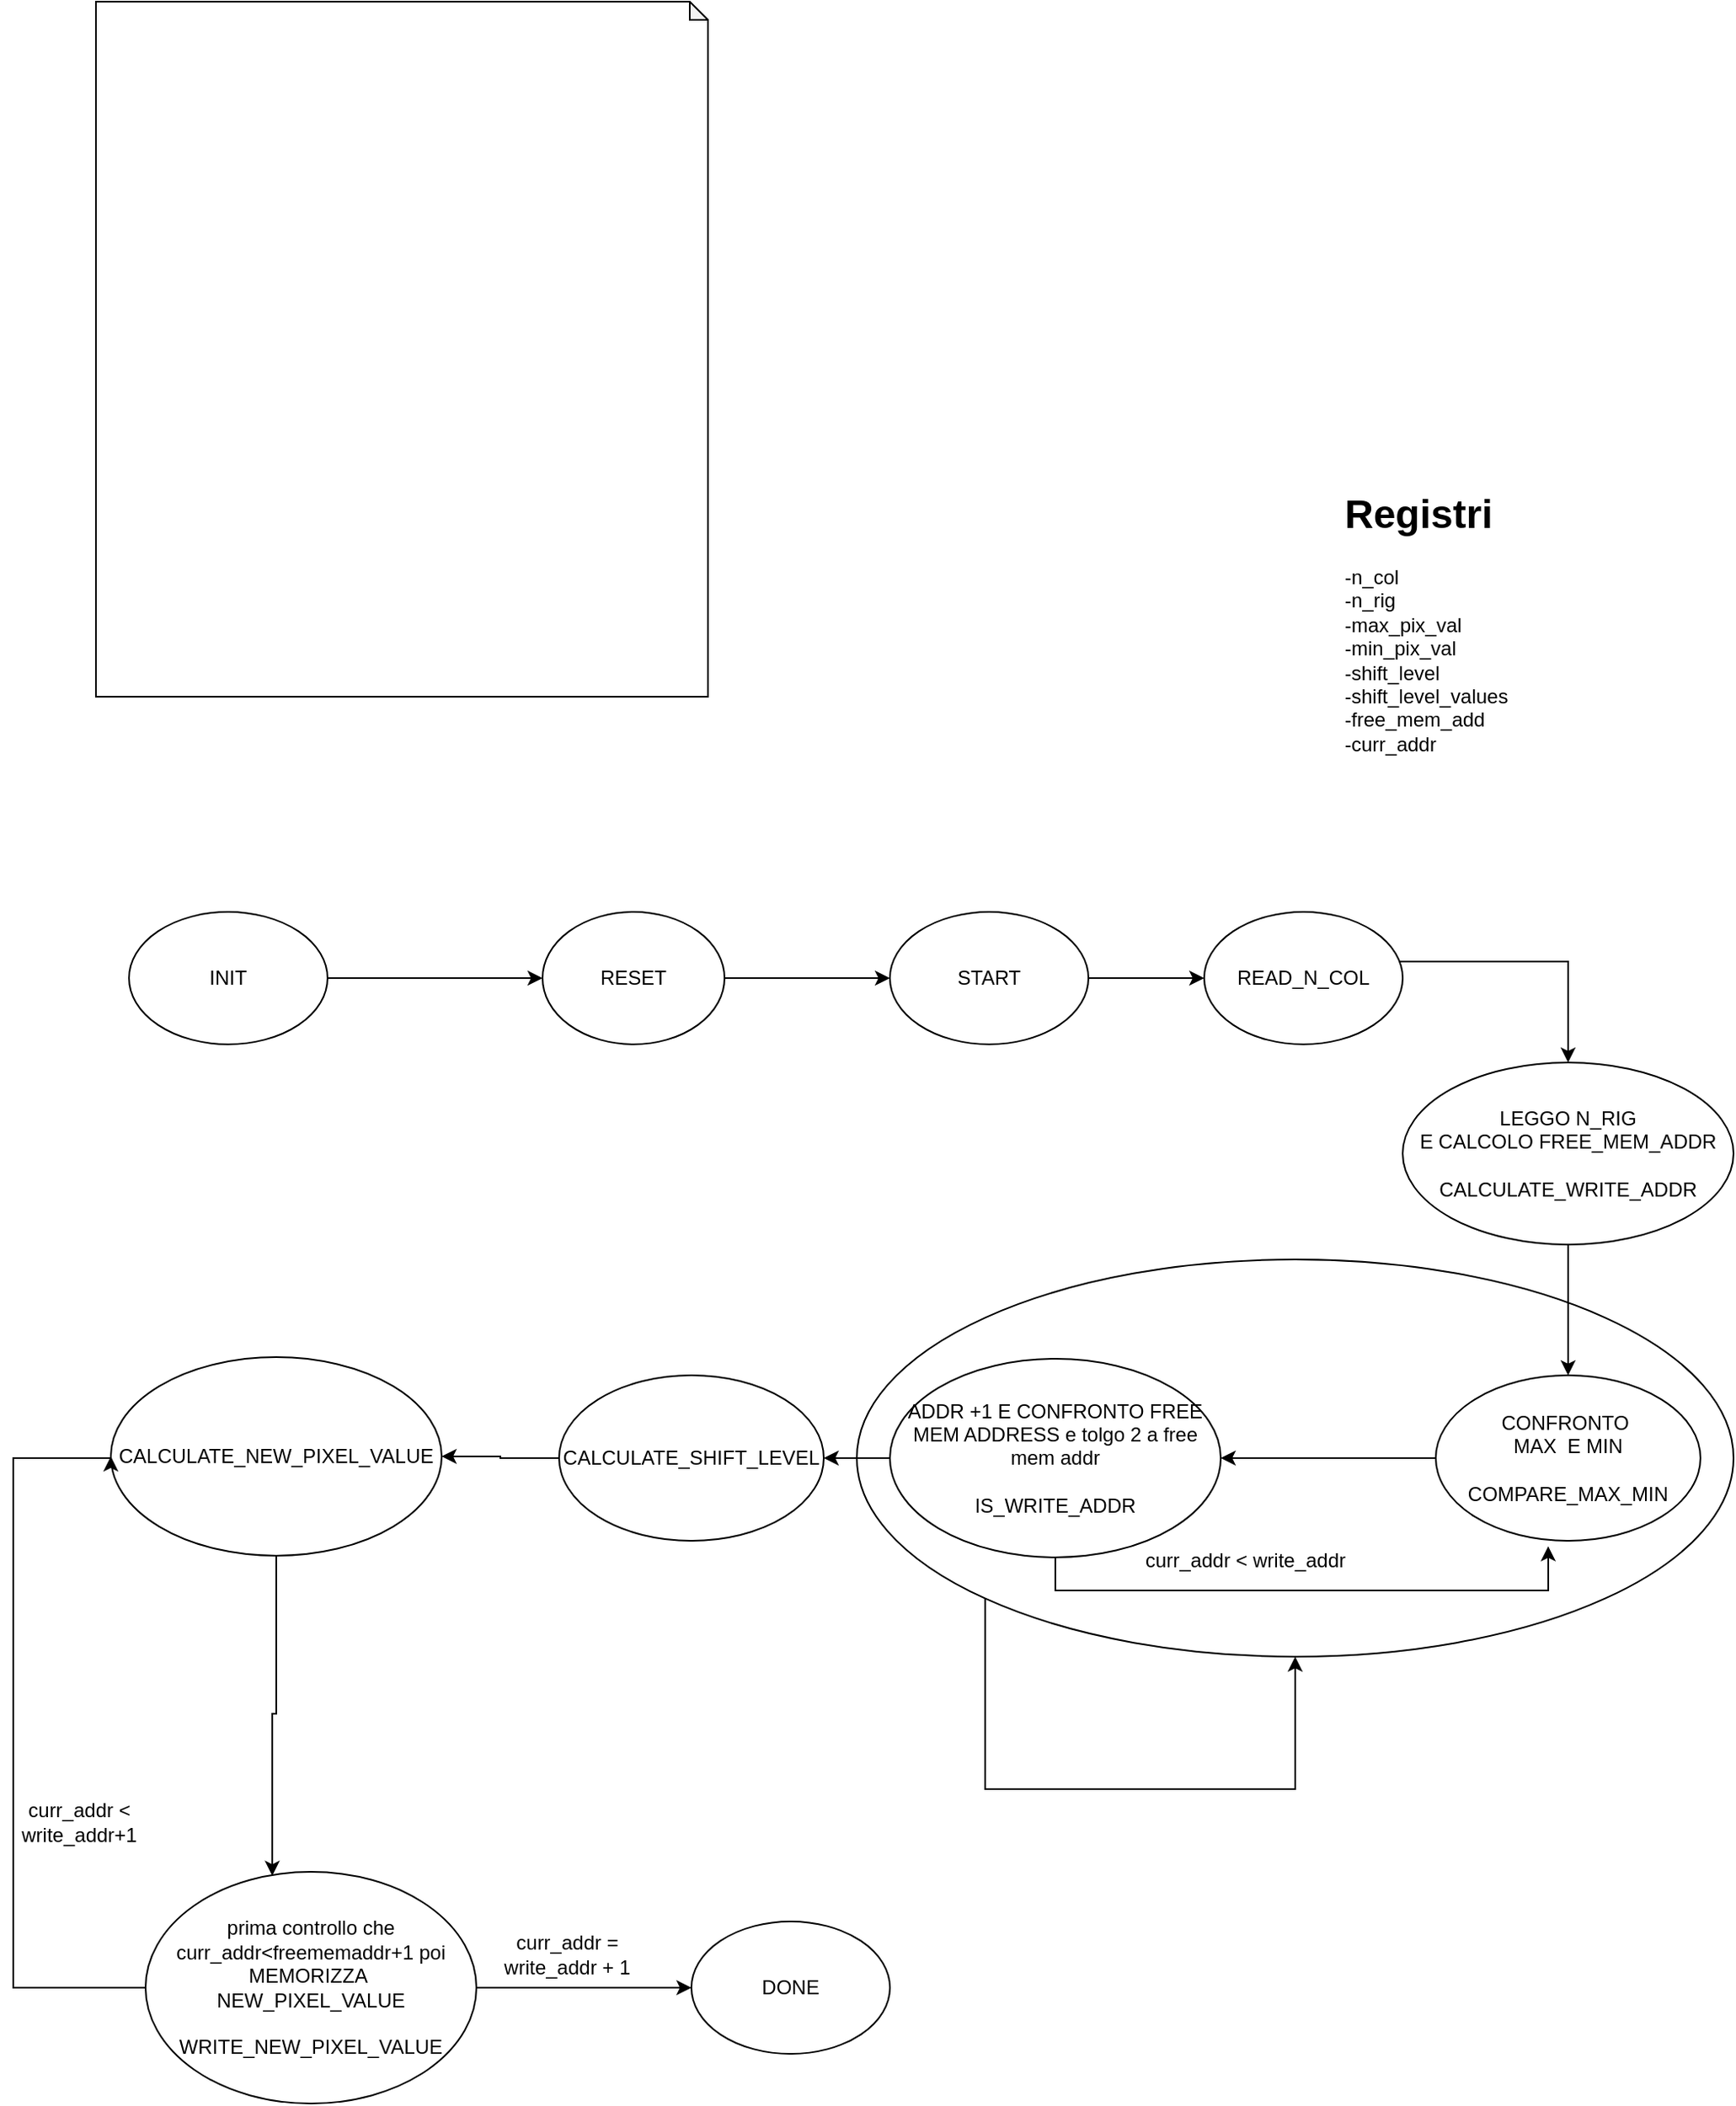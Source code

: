 <mxfile version="14.5.1" type="device"><diagram name="Page-1" id="58cdce13-f638-feb5-8d6f-7d28b1aa9fa0"><mxGraphModel dx="1209" dy="1525" grid="1" gridSize="10" guides="1" tooltips="1" connect="1" arrows="1" fold="1" page="1" pageScale="1" pageWidth="1100" pageHeight="850" background="#ffffff" math="0" shadow="0"><root><mxCell id="0"/><mxCell id="1" parent="0"/><mxCell id="m_Ugl4QIBa-X26NEj-z8-23" value="" style="ellipse;whiteSpace=wrap;html=1;" vertex="1" parent="1"><mxGeometry x="540" y="340" width="530" height="240" as="geometry"/></mxCell><mxCell id="YUHaI7SYfEG0c8330EFQ-5" style="edgeStyle=orthogonalEdgeStyle;rounded=0;orthogonalLoop=1;jettySize=auto;html=1;entryX=0;entryY=0.5;entryDx=0;entryDy=0;" parent="1" source="YUHaI7SYfEG0c8330EFQ-1" target="YUHaI7SYfEG0c8330EFQ-4" edge="1"><mxGeometry relative="1" as="geometry"/></mxCell><mxCell id="YUHaI7SYfEG0c8330EFQ-1" value="INIT" style="ellipse;whiteSpace=wrap;html=1;" parent="1" vertex="1"><mxGeometry x="100" y="130" width="120" height="80" as="geometry"/></mxCell><mxCell id="YUHaI7SYfEG0c8330EFQ-2" value="&lt;h1&gt;&lt;span&gt;Registri&lt;/span&gt;&lt;/h1&gt;&lt;div&gt;&lt;span style=&quot;font-size: 12px ; font-weight: 400&quot;&gt;-n_col&lt;/span&gt;&lt;/div&gt;&lt;div&gt;&lt;span style=&quot;font-size: 12px ; font-weight: 400&quot;&gt;-n_rig&lt;/span&gt;&lt;/div&gt;&lt;div&gt;&lt;span style=&quot;font-size: 12px ; font-weight: 400&quot;&gt;-max_pix_val&lt;/span&gt;&lt;/div&gt;&lt;div&gt;&lt;span style=&quot;font-size: 12px ; font-weight: 400&quot;&gt;-min_pix_val&lt;/span&gt;&lt;/div&gt;&lt;div&gt;&lt;span style=&quot;font-size: 12px ; font-weight: 400&quot;&gt;-shift_level&lt;/span&gt;&lt;/div&gt;&lt;div&gt;&lt;span style=&quot;font-size: 12px ; font-weight: 400&quot;&gt;-shift_level_values&lt;/span&gt;&lt;/div&gt;&lt;div&gt;&lt;span style=&quot;font-size: 12px ; font-weight: 400&quot;&gt;-free_mem_add&lt;/span&gt;&lt;/div&gt;&lt;div&gt;&lt;span style=&quot;font-size: 12px ; font-weight: 400&quot;&gt;-curr_addr&lt;/span&gt;&lt;/div&gt;" style="text;html=1;strokeColor=none;fillColor=none;spacing=5;spacingTop=-20;whiteSpace=wrap;overflow=hidden;rounded=0;" parent="1" vertex="1"><mxGeometry x="830" y="-130" width="170" height="180" as="geometry"/></mxCell><mxCell id="YUHaI7SYfEG0c8330EFQ-7" style="edgeStyle=orthogonalEdgeStyle;rounded=0;orthogonalLoop=1;jettySize=auto;html=1;" parent="1" source="YUHaI7SYfEG0c8330EFQ-4" target="YUHaI7SYfEG0c8330EFQ-6" edge="1"><mxGeometry relative="1" as="geometry"/></mxCell><mxCell id="YUHaI7SYfEG0c8330EFQ-4" value="RESET" style="ellipse;whiteSpace=wrap;html=1;" parent="1" vertex="1"><mxGeometry x="350" y="130" width="110" height="80" as="geometry"/></mxCell><mxCell id="YUHaI7SYfEG0c8330EFQ-9" style="edgeStyle=orthogonalEdgeStyle;rounded=0;orthogonalLoop=1;jettySize=auto;html=1;entryX=0;entryY=0.5;entryDx=0;entryDy=0;" parent="1" source="YUHaI7SYfEG0c8330EFQ-6" target="YUHaI7SYfEG0c8330EFQ-8" edge="1"><mxGeometry relative="1" as="geometry"/></mxCell><mxCell id="YUHaI7SYfEG0c8330EFQ-6" value="START" style="ellipse;whiteSpace=wrap;html=1;" parent="1" vertex="1"><mxGeometry x="560" y="130" width="120" height="80" as="geometry"/></mxCell><mxCell id="YUHaI7SYfEG0c8330EFQ-11" style="edgeStyle=orthogonalEdgeStyle;rounded=0;orthogonalLoop=1;jettySize=auto;html=1;entryX=0.5;entryY=0;entryDx=0;entryDy=0;" parent="1" source="YUHaI7SYfEG0c8330EFQ-8" target="YUHaI7SYfEG0c8330EFQ-10" edge="1"><mxGeometry relative="1" as="geometry"><Array as="points"><mxPoint x="970" y="160"/></Array></mxGeometry></mxCell><mxCell id="YUHaI7SYfEG0c8330EFQ-8" value="READ_N_COL" style="ellipse;whiteSpace=wrap;html=1;" parent="1" vertex="1"><mxGeometry x="750" y="130" width="120" height="80" as="geometry"/></mxCell><mxCell id="m_Ugl4QIBa-X26NEj-z8-3" style="edgeStyle=orthogonalEdgeStyle;rounded=0;orthogonalLoop=1;jettySize=auto;html=1;" edge="1" parent="1" source="YUHaI7SYfEG0c8330EFQ-10" target="m_Ugl4QIBa-X26NEj-z8-1"><mxGeometry relative="1" as="geometry"/></mxCell><mxCell id="YUHaI7SYfEG0c8330EFQ-10" value="LEGGO N_RIG&lt;br&gt;E CALCOLO FREE_MEM_ADDR&lt;br&gt;&lt;br&gt;CALCULATE_WRITE_ADDR" style="ellipse;whiteSpace=wrap;html=1;" parent="1" vertex="1"><mxGeometry x="870" y="221" width="200" height="110" as="geometry"/></mxCell><mxCell id="YUHaI7SYfEG0c8330EFQ-18" style="edgeStyle=orthogonalEdgeStyle;rounded=0;orthogonalLoop=1;jettySize=auto;html=1;entryX=1;entryY=0.5;entryDx=0;entryDy=0;" parent="1" source="YUHaI7SYfEG0c8330EFQ-14" target="YUHaI7SYfEG0c8330EFQ-17" edge="1"><mxGeometry relative="1" as="geometry"/></mxCell><mxCell id="YUHaI7SYfEG0c8330EFQ-14" value="CALCULATE_SHIFT_LEVEL&lt;br&gt;" style="ellipse;whiteSpace=wrap;html=1;" parent="1" vertex="1"><mxGeometry x="360" y="410" width="160" height="100" as="geometry"/></mxCell><mxCell id="m_Ugl4QIBa-X26NEj-z8-14" style="edgeStyle=orthogonalEdgeStyle;rounded=0;orthogonalLoop=1;jettySize=auto;html=1;entryX=0.383;entryY=0.017;entryDx=0;entryDy=0;entryPerimeter=0;" edge="1" parent="1" source="YUHaI7SYfEG0c8330EFQ-17" target="YUHaI7SYfEG0c8330EFQ-19"><mxGeometry relative="1" as="geometry"><mxPoint x="189" y="710" as="targetPoint"/></mxGeometry></mxCell><mxCell id="YUHaI7SYfEG0c8330EFQ-17" value="CALCULATE_NEW_PIXEL_VALUE" style="ellipse;whiteSpace=wrap;html=1;" parent="1" vertex="1"><mxGeometry x="89" y="399" width="200" height="120" as="geometry"/></mxCell><mxCell id="YUHaI7SYfEG0c8330EFQ-26" style="edgeStyle=orthogonalEdgeStyle;rounded=0;orthogonalLoop=1;jettySize=auto;html=1;entryX=0;entryY=0.5;entryDx=0;entryDy=0;" parent="1" source="YUHaI7SYfEG0c8330EFQ-19" target="YUHaI7SYfEG0c8330EFQ-17" edge="1"><mxGeometry relative="1" as="geometry"><Array as="points"><mxPoint x="30" y="780"/><mxPoint x="30" y="460"/></Array></mxGeometry></mxCell><mxCell id="YUHaI7SYfEG0c8330EFQ-30" style="edgeStyle=orthogonalEdgeStyle;rounded=0;orthogonalLoop=1;jettySize=auto;html=1;entryX=0;entryY=0.5;entryDx=0;entryDy=0;" parent="1" source="YUHaI7SYfEG0c8330EFQ-19" target="YUHaI7SYfEG0c8330EFQ-29" edge="1"><mxGeometry relative="1" as="geometry"/></mxCell><mxCell id="YUHaI7SYfEG0c8330EFQ-19" value="prima controllo che curr_addr&amp;lt;freememaddr+1 poi&lt;br&gt;MEMORIZZA&amp;nbsp;&lt;br&gt;NEW_PIXEL_VALUE&lt;br&gt;&lt;br&gt;WRITE_NEW_PIXEL_VALUE" style="ellipse;whiteSpace=wrap;html=1;" parent="1" vertex="1"><mxGeometry x="110" y="710" width="200" height="140" as="geometry"/></mxCell><mxCell id="YUHaI7SYfEG0c8330EFQ-27" value="curr_addr &amp;lt; write_addr+1" style="text;html=1;strokeColor=none;fillColor=none;align=center;verticalAlign=middle;whiteSpace=wrap;rounded=0;" parent="1" vertex="1"><mxGeometry x="30" y="660" width="80" height="40" as="geometry"/></mxCell><mxCell id="YUHaI7SYfEG0c8330EFQ-29" value="DONE" style="ellipse;whiteSpace=wrap;html=1;" parent="1" vertex="1"><mxGeometry x="440" y="740" width="120" height="80" as="geometry"/></mxCell><mxCell id="YUHaI7SYfEG0c8330EFQ-31" value="curr_addr = write_addr + 1" style="text;html=1;strokeColor=none;fillColor=none;align=center;verticalAlign=middle;whiteSpace=wrap;rounded=0;" parent="1" vertex="1"><mxGeometry x="310" y="750" width="110" height="20" as="geometry"/></mxCell><mxCell id="m_Ugl4QIBa-X26NEj-z8-5" style="edgeStyle=orthogonalEdgeStyle;rounded=0;orthogonalLoop=1;jettySize=auto;html=1;entryX=1;entryY=0.5;entryDx=0;entryDy=0;" edge="1" parent="1" source="m_Ugl4QIBa-X26NEj-z8-1" target="m_Ugl4QIBa-X26NEj-z8-4"><mxGeometry relative="1" as="geometry"/></mxCell><mxCell id="m_Ugl4QIBa-X26NEj-z8-1" value="CONFRONTO&amp;nbsp;&lt;br&gt;MAX&amp;nbsp; E MIN&lt;br&gt;&lt;br&gt;COMPARE_MAX_MIN" style="ellipse;whiteSpace=wrap;html=1;" vertex="1" parent="1"><mxGeometry x="890" y="410" width="160" height="100" as="geometry"/></mxCell><mxCell id="m_Ugl4QIBa-X26NEj-z8-6" style="edgeStyle=orthogonalEdgeStyle;rounded=0;orthogonalLoop=1;jettySize=auto;html=1;entryX=0.425;entryY=1.033;entryDx=0;entryDy=0;entryPerimeter=0;" edge="1" parent="1" source="m_Ugl4QIBa-X26NEj-z8-4" target="m_Ugl4QIBa-X26NEj-z8-1"><mxGeometry relative="1" as="geometry"><Array as="points"><mxPoint x="790" y="540"/><mxPoint x="961" y="540"/></Array></mxGeometry></mxCell><mxCell id="m_Ugl4QIBa-X26NEj-z8-9" style="edgeStyle=orthogonalEdgeStyle;rounded=0;orthogonalLoop=1;jettySize=auto;html=1;entryX=1;entryY=0.5;entryDx=0;entryDy=0;" edge="1" parent="1" source="m_Ugl4QIBa-X26NEj-z8-4" target="YUHaI7SYfEG0c8330EFQ-14"><mxGeometry relative="1" as="geometry"><mxPoint x="650" y="460" as="targetPoint"/></mxGeometry></mxCell><mxCell id="m_Ugl4QIBa-X26NEj-z8-4" value="ADDR +1 E CONFRONTO FREE MEM ADDRESS e tolgo 2 a free mem addr&lt;br&gt;&lt;br&gt;IS_WRITE_ADDR" style="ellipse;whiteSpace=wrap;html=1;" vertex="1" parent="1"><mxGeometry x="560" y="400" width="200" height="120" as="geometry"/></mxCell><mxCell id="m_Ugl4QIBa-X26NEj-z8-10" value="" style="shape=note;whiteSpace=wrap;html=1;backgroundOutline=1;darkOpacity=0.05;size=11;" vertex="1" parent="1"><mxGeometry x="80" y="-420" width="370" height="420" as="geometry"/></mxCell><mxCell id="m_Ugl4QIBa-X26NEj-z8-16" value="curr_addr &amp;lt; write_addr" style="text;html=1;strokeColor=none;fillColor=none;align=center;verticalAlign=middle;whiteSpace=wrap;rounded=0;" vertex="1" parent="1"><mxGeometry x="710" y="510" width="130" height="23" as="geometry"/></mxCell><mxCell id="m_Ugl4QIBa-X26NEj-z8-24" style="edgeStyle=orthogonalEdgeStyle;rounded=0;orthogonalLoop=1;jettySize=auto;html=1;exitX=0;exitY=1;exitDx=0;exitDy=0;" edge="1" parent="1" source="m_Ugl4QIBa-X26NEj-z8-23" target="m_Ugl4QIBa-X26NEj-z8-23"><mxGeometry relative="1" as="geometry"><Array as="points"><mxPoint x="618" y="660"/><mxPoint x="805" y="660"/></Array></mxGeometry></mxCell></root></mxGraphModel></diagram></mxfile>